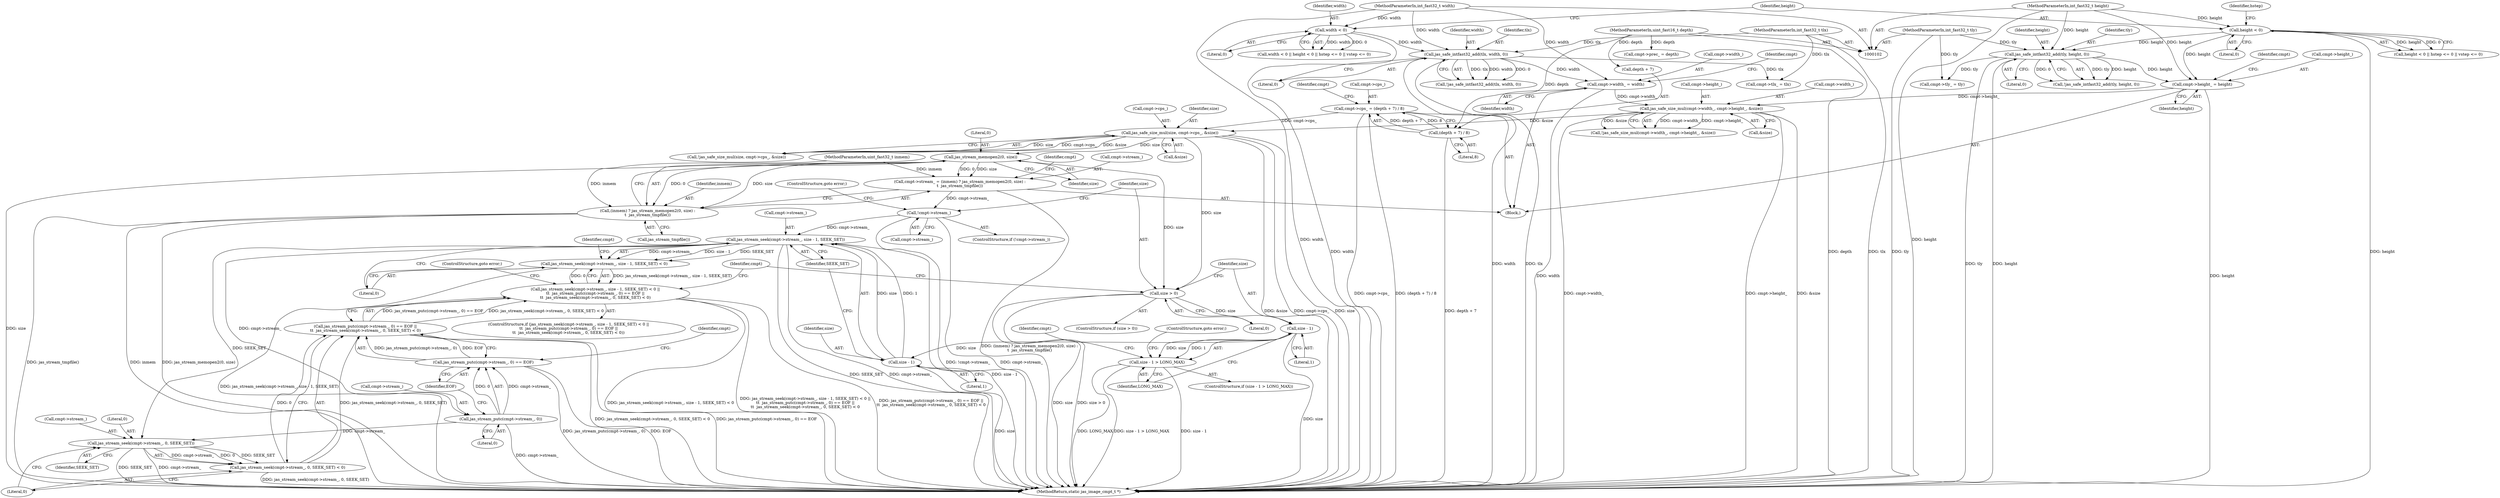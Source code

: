 digraph "1_jasper_d42b2388f7f8e0332c846675133acea151fc557a_11@API" {
"1000246" [label="(Call,jas_stream_memopen2(0, size))"];
"1000231" [label="(Call,jas_safe_size_mul(size, cmpt->cps_, &size))"];
"1000209" [label="(Call,cmpt->cps_ = (depth + 7) / 8)"];
"1000213" [label="(Call,(depth + 7) / 8)"];
"1000109" [label="(MethodParameterIn,uint_fast16_t depth)"];
"1000221" [label="(Call,jas_safe_size_mul(cmpt->width_, cmpt->height_, &size))"];
"1000184" [label="(Call,cmpt->width_ = width)"];
"1000139" [label="(Call,jas_safe_intfast32_add(tlx, width, 0))"];
"1000103" [label="(MethodParameterIn,int_fast32_t tlx)"];
"1000120" [label="(Call,width < 0)"];
"1000107" [label="(MethodParameterIn,int_fast32_t width)"];
"1000189" [label="(Call,cmpt->height_ = height)"];
"1000124" [label="(Call,height < 0)"];
"1000108" [label="(MethodParameterIn,int_fast32_t height)"];
"1000144" [label="(Call,jas_safe_intfast32_add(tly, height, 0))"];
"1000104" [label="(MethodParameterIn,int_fast32_t tly)"];
"1000240" [label="(Call,cmpt->stream_ = (inmem) ? jas_stream_memopen2(0, size) :\n\t  jas_stream_tmpfile())"];
"1000251" [label="(Call,!cmpt->stream_)"];
"1000273" [label="(Call,jas_stream_seek(cmpt->stream_, size - 1, SEEK_SET))"];
"1000272" [label="(Call,jas_stream_seek(cmpt->stream_, size - 1, SEEK_SET) < 0)"];
"1000271" [label="(Call,jas_stream_seek(cmpt->stream_, size - 1, SEEK_SET) < 0 ||\n\t\t  jas_stream_putc(cmpt->stream_, 0) == EOF ||\n\t\t  jas_stream_seek(cmpt->stream_, 0, SEEK_SET) < 0)"];
"1000284" [label="(Call,jas_stream_putc(cmpt->stream_, 0))"];
"1000283" [label="(Call,jas_stream_putc(cmpt->stream_, 0) == EOF)"];
"1000282" [label="(Call,jas_stream_putc(cmpt->stream_, 0) == EOF ||\n\t\t  jas_stream_seek(cmpt->stream_, 0, SEEK_SET) < 0)"];
"1000291" [label="(Call,jas_stream_seek(cmpt->stream_, 0, SEEK_SET))"];
"1000290" [label="(Call,jas_stream_seek(cmpt->stream_, 0, SEEK_SET) < 0)"];
"1000244" [label="(Call,(inmem) ? jas_stream_memopen2(0, size) :\n\t  jas_stream_tmpfile())"];
"1000258" [label="(Call,size > 0)"];
"1000264" [label="(Call,size - 1)"];
"1000263" [label="(Call,size - 1 > LONG_MAX)"];
"1000277" [label="(Call,size - 1)"];
"1000123" [label="(Call,height < 0 || hstep <= 0 || vstep <= 0)"];
"1000213" [label="(Call,(depth + 7) / 8)"];
"1000169" [label="(Call,cmpt->tly_ = tly)"];
"1000223" [label="(Identifier,cmpt)"];
"1000141" [label="(Identifier,width)"];
"1000143" [label="(Call,!jas_safe_intfast32_add(tly, height, 0))"];
"1000296" [label="(Identifier,SEEK_SET)"];
"1000191" [label="(Identifier,cmpt)"];
"1000140" [label="(Identifier,tlx)"];
"1000220" [label="(Call,!jas_safe_size_mul(cmpt->width_, cmpt->height_, &size))"];
"1000272" [label="(Call,jas_stream_seek(cmpt->stream_, size - 1, SEEK_SET) < 0)"];
"1000244" [label="(Call,(inmem) ? jas_stream_memopen2(0, size) :\n\t  jas_stream_tmpfile())"];
"1000196" [label="(Identifier,cmpt)"];
"1000230" [label="(Call,!jas_safe_size_mul(size, cmpt->cps_, &size))"];
"1000185" [label="(Call,cmpt->width_)"];
"1000139" [label="(Call,jas_safe_intfast32_add(tlx, width, 0))"];
"1000147" [label="(Literal,0)"];
"1000144" [label="(Call,jas_safe_intfast32_add(tly, height, 0))"];
"1000273" [label="(Call,jas_stream_seek(cmpt->stream_, size - 1, SEEK_SET))"];
"1000263" [label="(Call,size - 1 > LONG_MAX)"];
"1000193" [label="(Identifier,height)"];
"1000129" [label="(Identifier,hstep)"];
"1000274" [label="(Call,cmpt->stream_)"];
"1000281" [label="(Literal,0)"];
"1000280" [label="(Identifier,SEEK_SET)"];
"1000288" [label="(Literal,0)"];
"1000275" [label="(Identifier,cmpt)"];
"1000221" [label="(Call,jas_safe_size_mul(cmpt->width_, cmpt->height_, &size))"];
"1000285" [label="(Call,cmpt->stream_)"];
"1000120" [label="(Call,width < 0)"];
"1000210" [label="(Call,cmpt->cps_)"];
"1000194" [label="(Call,cmpt->prec_ = depth)"];
"1000190" [label="(Call,cmpt->height_)"];
"1000231" [label="(Call,jas_safe_size_mul(size, cmpt->cps_, &size))"];
"1000217" [label="(Literal,8)"];
"1000247" [label="(Literal,0)"];
"1000259" [label="(Identifier,size)"];
"1000126" [label="(Literal,0)"];
"1000250" [label="(ControlStructure,if (!cmpt->stream_))"];
"1000271" [label="(Call,jas_stream_seek(cmpt->stream_, size - 1, SEEK_SET) < 0 ||\n\t\t  jas_stream_putc(cmpt->stream_, 0) == EOF ||\n\t\t  jas_stream_seek(cmpt->stream_, 0, SEEK_SET) < 0)"];
"1000299" [label="(ControlStructure,goto error;)"];
"1000265" [label="(Identifier,size)"];
"1000225" [label="(Call,cmpt->height_)"];
"1000292" [label="(Call,cmpt->stream_)"];
"1000119" [label="(Call,width < 0 || height < 0 || hstep <= 0 || vstep <= 0)"];
"1000248" [label="(Identifier,size)"];
"1000241" [label="(Call,cmpt->stream_)"];
"1000236" [label="(Call,&size)"];
"1000107" [label="(MethodParameterIn,int_fast32_t width)"];
"1000108" [label="(MethodParameterIn,int_fast32_t height)"];
"1000295" [label="(Literal,0)"];
"1000232" [label="(Identifier,size)"];
"1000270" [label="(ControlStructure,if (jas_stream_seek(cmpt->stream_, size - 1, SEEK_SET) < 0 ||\n\t\t  jas_stream_putc(cmpt->stream_, 0) == EOF ||\n\t\t  jas_stream_seek(cmpt->stream_, 0, SEEK_SET) < 0))"];
"1000138" [label="(Call,!jas_safe_intfast32_add(tlx, width, 0))"];
"1000266" [label="(Literal,1)"];
"1000267" [label="(Identifier,LONG_MAX)"];
"1000145" [label="(Identifier,tly)"];
"1000269" [label="(ControlStructure,goto error;)"];
"1000233" [label="(Call,cmpt->cps_)"];
"1000103" [label="(MethodParameterIn,int_fast32_t tlx)"];
"1000189" [label="(Call,cmpt->height_ = height)"];
"1000262" [label="(ControlStructure,if (size - 1 > LONG_MAX))"];
"1000257" [label="(ControlStructure,if (size > 0))"];
"1000240" [label="(Call,cmpt->stream_ = (inmem) ? jas_stream_memopen2(0, size) :\n\t  jas_stream_tmpfile())"];
"1000209" [label="(Call,cmpt->cps_ = (depth + 7) / 8)"];
"1000109" [label="(MethodParameterIn,uint_fast16_t depth)"];
"1000122" [label="(Literal,0)"];
"1000246" [label="(Call,jas_stream_memopen2(0, size))"];
"1000253" [label="(Identifier,cmpt)"];
"1000290" [label="(Call,jas_stream_seek(cmpt->stream_, 0, SEEK_SET) < 0)"];
"1000277" [label="(Call,size - 1)"];
"1000164" [label="(Call,cmpt->tlx_ = tlx)"];
"1000264" [label="(Call,size - 1)"];
"1000297" [label="(Literal,0)"];
"1000112" [label="(Block,)"];
"1000146" [label="(Identifier,height)"];
"1000249" [label="(Call,jas_stream_tmpfile())"];
"1000289" [label="(Identifier,EOF)"];
"1000284" [label="(Call,jas_stream_putc(cmpt->stream_, 0))"];
"1000310" [label="(MethodReturn,static jas_image_cmpt_t *)"];
"1000256" [label="(ControlStructure,goto error;)"];
"1000104" [label="(MethodParameterIn,int_fast32_t tly)"];
"1000111" [label="(MethodParameterIn,uint_fast32_t inmem)"];
"1000301" [label="(Identifier,cmpt)"];
"1000283" [label="(Call,jas_stream_putc(cmpt->stream_, 0) == EOF)"];
"1000251" [label="(Call,!cmpt->stream_)"];
"1000214" [label="(Call,depth + 7)"];
"1000125" [label="(Identifier,height)"];
"1000121" [label="(Identifier,width)"];
"1000279" [label="(Literal,1)"];
"1000188" [label="(Identifier,width)"];
"1000222" [label="(Call,cmpt->width_)"];
"1000278" [label="(Identifier,size)"];
"1000282" [label="(Call,jas_stream_putc(cmpt->stream_, 0) == EOF ||\n\t\t  jas_stream_seek(cmpt->stream_, 0, SEEK_SET) < 0)"];
"1000228" [label="(Call,&size)"];
"1000258" [label="(Call,size > 0)"];
"1000286" [label="(Identifier,cmpt)"];
"1000252" [label="(Call,cmpt->stream_)"];
"1000291" [label="(Call,jas_stream_seek(cmpt->stream_, 0, SEEK_SET))"];
"1000293" [label="(Identifier,cmpt)"];
"1000245" [label="(Identifier,inmem)"];
"1000142" [label="(Literal,0)"];
"1000260" [label="(Literal,0)"];
"1000124" [label="(Call,height < 0)"];
"1000184" [label="(Call,cmpt->width_ = width)"];
"1000246" -> "1000244"  [label="AST: "];
"1000246" -> "1000248"  [label="CFG: "];
"1000247" -> "1000246"  [label="AST: "];
"1000248" -> "1000246"  [label="AST: "];
"1000244" -> "1000246"  [label="CFG: "];
"1000246" -> "1000310"  [label="DDG: size"];
"1000246" -> "1000240"  [label="DDG: 0"];
"1000246" -> "1000240"  [label="DDG: size"];
"1000246" -> "1000244"  [label="DDG: 0"];
"1000246" -> "1000244"  [label="DDG: size"];
"1000231" -> "1000246"  [label="DDG: size"];
"1000246" -> "1000258"  [label="DDG: size"];
"1000231" -> "1000230"  [label="AST: "];
"1000231" -> "1000236"  [label="CFG: "];
"1000232" -> "1000231"  [label="AST: "];
"1000233" -> "1000231"  [label="AST: "];
"1000236" -> "1000231"  [label="AST: "];
"1000230" -> "1000231"  [label="CFG: "];
"1000231" -> "1000310"  [label="DDG: &size"];
"1000231" -> "1000310"  [label="DDG: cmpt->cps_"];
"1000231" -> "1000310"  [label="DDG: size"];
"1000231" -> "1000230"  [label="DDG: size"];
"1000231" -> "1000230"  [label="DDG: cmpt->cps_"];
"1000231" -> "1000230"  [label="DDG: &size"];
"1000209" -> "1000231"  [label="DDG: cmpt->cps_"];
"1000221" -> "1000231"  [label="DDG: &size"];
"1000231" -> "1000258"  [label="DDG: size"];
"1000209" -> "1000112"  [label="AST: "];
"1000209" -> "1000213"  [label="CFG: "];
"1000210" -> "1000209"  [label="AST: "];
"1000213" -> "1000209"  [label="AST: "];
"1000223" -> "1000209"  [label="CFG: "];
"1000209" -> "1000310"  [label="DDG: cmpt->cps_"];
"1000209" -> "1000310"  [label="DDG: (depth + 7) / 8"];
"1000213" -> "1000209"  [label="DDG: depth + 7"];
"1000213" -> "1000209"  [label="DDG: 8"];
"1000213" -> "1000217"  [label="CFG: "];
"1000214" -> "1000213"  [label="AST: "];
"1000217" -> "1000213"  [label="AST: "];
"1000213" -> "1000310"  [label="DDG: depth + 7"];
"1000109" -> "1000213"  [label="DDG: depth"];
"1000109" -> "1000102"  [label="AST: "];
"1000109" -> "1000310"  [label="DDG: depth"];
"1000109" -> "1000194"  [label="DDG: depth"];
"1000109" -> "1000214"  [label="DDG: depth"];
"1000221" -> "1000220"  [label="AST: "];
"1000221" -> "1000228"  [label="CFG: "];
"1000222" -> "1000221"  [label="AST: "];
"1000225" -> "1000221"  [label="AST: "];
"1000228" -> "1000221"  [label="AST: "];
"1000220" -> "1000221"  [label="CFG: "];
"1000221" -> "1000310"  [label="DDG: cmpt->height_"];
"1000221" -> "1000310"  [label="DDG: &size"];
"1000221" -> "1000310"  [label="DDG: cmpt->width_"];
"1000221" -> "1000220"  [label="DDG: cmpt->width_"];
"1000221" -> "1000220"  [label="DDG: cmpt->height_"];
"1000221" -> "1000220"  [label="DDG: &size"];
"1000184" -> "1000221"  [label="DDG: cmpt->width_"];
"1000189" -> "1000221"  [label="DDG: cmpt->height_"];
"1000184" -> "1000112"  [label="AST: "];
"1000184" -> "1000188"  [label="CFG: "];
"1000185" -> "1000184"  [label="AST: "];
"1000188" -> "1000184"  [label="AST: "];
"1000191" -> "1000184"  [label="CFG: "];
"1000184" -> "1000310"  [label="DDG: width"];
"1000139" -> "1000184"  [label="DDG: width"];
"1000107" -> "1000184"  [label="DDG: width"];
"1000139" -> "1000138"  [label="AST: "];
"1000139" -> "1000142"  [label="CFG: "];
"1000140" -> "1000139"  [label="AST: "];
"1000141" -> "1000139"  [label="AST: "];
"1000142" -> "1000139"  [label="AST: "];
"1000138" -> "1000139"  [label="CFG: "];
"1000139" -> "1000310"  [label="DDG: width"];
"1000139" -> "1000310"  [label="DDG: tlx"];
"1000139" -> "1000138"  [label="DDG: tlx"];
"1000139" -> "1000138"  [label="DDG: width"];
"1000139" -> "1000138"  [label="DDG: 0"];
"1000103" -> "1000139"  [label="DDG: tlx"];
"1000120" -> "1000139"  [label="DDG: width"];
"1000107" -> "1000139"  [label="DDG: width"];
"1000139" -> "1000164"  [label="DDG: tlx"];
"1000103" -> "1000102"  [label="AST: "];
"1000103" -> "1000310"  [label="DDG: tlx"];
"1000103" -> "1000164"  [label="DDG: tlx"];
"1000120" -> "1000119"  [label="AST: "];
"1000120" -> "1000122"  [label="CFG: "];
"1000121" -> "1000120"  [label="AST: "];
"1000122" -> "1000120"  [label="AST: "];
"1000125" -> "1000120"  [label="CFG: "];
"1000119" -> "1000120"  [label="CFG: "];
"1000120" -> "1000310"  [label="DDG: width"];
"1000120" -> "1000119"  [label="DDG: width"];
"1000120" -> "1000119"  [label="DDG: 0"];
"1000107" -> "1000120"  [label="DDG: width"];
"1000107" -> "1000102"  [label="AST: "];
"1000107" -> "1000310"  [label="DDG: width"];
"1000189" -> "1000112"  [label="AST: "];
"1000189" -> "1000193"  [label="CFG: "];
"1000190" -> "1000189"  [label="AST: "];
"1000193" -> "1000189"  [label="AST: "];
"1000196" -> "1000189"  [label="CFG: "];
"1000189" -> "1000310"  [label="DDG: height"];
"1000124" -> "1000189"  [label="DDG: height"];
"1000144" -> "1000189"  [label="DDG: height"];
"1000108" -> "1000189"  [label="DDG: height"];
"1000124" -> "1000123"  [label="AST: "];
"1000124" -> "1000126"  [label="CFG: "];
"1000125" -> "1000124"  [label="AST: "];
"1000126" -> "1000124"  [label="AST: "];
"1000129" -> "1000124"  [label="CFG: "];
"1000123" -> "1000124"  [label="CFG: "];
"1000124" -> "1000310"  [label="DDG: height"];
"1000124" -> "1000123"  [label="DDG: height"];
"1000124" -> "1000123"  [label="DDG: 0"];
"1000108" -> "1000124"  [label="DDG: height"];
"1000124" -> "1000144"  [label="DDG: height"];
"1000108" -> "1000102"  [label="AST: "];
"1000108" -> "1000310"  [label="DDG: height"];
"1000108" -> "1000144"  [label="DDG: height"];
"1000144" -> "1000143"  [label="AST: "];
"1000144" -> "1000147"  [label="CFG: "];
"1000145" -> "1000144"  [label="AST: "];
"1000146" -> "1000144"  [label="AST: "];
"1000147" -> "1000144"  [label="AST: "];
"1000143" -> "1000144"  [label="CFG: "];
"1000144" -> "1000310"  [label="DDG: tly"];
"1000144" -> "1000310"  [label="DDG: height"];
"1000144" -> "1000143"  [label="DDG: tly"];
"1000144" -> "1000143"  [label="DDG: height"];
"1000144" -> "1000143"  [label="DDG: 0"];
"1000104" -> "1000144"  [label="DDG: tly"];
"1000144" -> "1000169"  [label="DDG: tly"];
"1000104" -> "1000102"  [label="AST: "];
"1000104" -> "1000310"  [label="DDG: tly"];
"1000104" -> "1000169"  [label="DDG: tly"];
"1000240" -> "1000112"  [label="AST: "];
"1000240" -> "1000244"  [label="CFG: "];
"1000241" -> "1000240"  [label="AST: "];
"1000244" -> "1000240"  [label="AST: "];
"1000253" -> "1000240"  [label="CFG: "];
"1000240" -> "1000310"  [label="DDG: (inmem) ? jas_stream_memopen2(0, size) :\n\t  jas_stream_tmpfile()"];
"1000111" -> "1000240"  [label="DDG: inmem"];
"1000240" -> "1000251"  [label="DDG: cmpt->stream_"];
"1000251" -> "1000250"  [label="AST: "];
"1000251" -> "1000252"  [label="CFG: "];
"1000252" -> "1000251"  [label="AST: "];
"1000256" -> "1000251"  [label="CFG: "];
"1000259" -> "1000251"  [label="CFG: "];
"1000251" -> "1000310"  [label="DDG: !cmpt->stream_"];
"1000251" -> "1000310"  [label="DDG: cmpt->stream_"];
"1000251" -> "1000273"  [label="DDG: cmpt->stream_"];
"1000273" -> "1000272"  [label="AST: "];
"1000273" -> "1000280"  [label="CFG: "];
"1000274" -> "1000273"  [label="AST: "];
"1000277" -> "1000273"  [label="AST: "];
"1000280" -> "1000273"  [label="AST: "];
"1000281" -> "1000273"  [label="CFG: "];
"1000273" -> "1000310"  [label="DDG: SEEK_SET"];
"1000273" -> "1000310"  [label="DDG: cmpt->stream_"];
"1000273" -> "1000310"  [label="DDG: size - 1"];
"1000273" -> "1000272"  [label="DDG: cmpt->stream_"];
"1000273" -> "1000272"  [label="DDG: size - 1"];
"1000273" -> "1000272"  [label="DDG: SEEK_SET"];
"1000277" -> "1000273"  [label="DDG: size"];
"1000277" -> "1000273"  [label="DDG: 1"];
"1000273" -> "1000284"  [label="DDG: cmpt->stream_"];
"1000273" -> "1000291"  [label="DDG: SEEK_SET"];
"1000272" -> "1000271"  [label="AST: "];
"1000272" -> "1000281"  [label="CFG: "];
"1000281" -> "1000272"  [label="AST: "];
"1000286" -> "1000272"  [label="CFG: "];
"1000271" -> "1000272"  [label="CFG: "];
"1000272" -> "1000310"  [label="DDG: jas_stream_seek(cmpt->stream_, size - 1, SEEK_SET)"];
"1000272" -> "1000271"  [label="DDG: jas_stream_seek(cmpt->stream_, size - 1, SEEK_SET)"];
"1000272" -> "1000271"  [label="DDG: 0"];
"1000271" -> "1000270"  [label="AST: "];
"1000271" -> "1000282"  [label="CFG: "];
"1000282" -> "1000271"  [label="AST: "];
"1000299" -> "1000271"  [label="CFG: "];
"1000301" -> "1000271"  [label="CFG: "];
"1000271" -> "1000310"  [label="DDG: jas_stream_putc(cmpt->stream_, 0) == EOF ||\n\t\t  jas_stream_seek(cmpt->stream_, 0, SEEK_SET) < 0"];
"1000271" -> "1000310"  [label="DDG: jas_stream_seek(cmpt->stream_, size - 1, SEEK_SET) < 0"];
"1000271" -> "1000310"  [label="DDG: jas_stream_seek(cmpt->stream_, size - 1, SEEK_SET) < 0 ||\n\t\t  jas_stream_putc(cmpt->stream_, 0) == EOF ||\n\t\t  jas_stream_seek(cmpt->stream_, 0, SEEK_SET) < 0"];
"1000282" -> "1000271"  [label="DDG: jas_stream_putc(cmpt->stream_, 0) == EOF"];
"1000282" -> "1000271"  [label="DDG: jas_stream_seek(cmpt->stream_, 0, SEEK_SET) < 0"];
"1000284" -> "1000283"  [label="AST: "];
"1000284" -> "1000288"  [label="CFG: "];
"1000285" -> "1000284"  [label="AST: "];
"1000288" -> "1000284"  [label="AST: "];
"1000289" -> "1000284"  [label="CFG: "];
"1000284" -> "1000310"  [label="DDG: cmpt->stream_"];
"1000284" -> "1000283"  [label="DDG: cmpt->stream_"];
"1000284" -> "1000283"  [label="DDG: 0"];
"1000284" -> "1000291"  [label="DDG: cmpt->stream_"];
"1000283" -> "1000282"  [label="AST: "];
"1000283" -> "1000289"  [label="CFG: "];
"1000289" -> "1000283"  [label="AST: "];
"1000293" -> "1000283"  [label="CFG: "];
"1000282" -> "1000283"  [label="CFG: "];
"1000283" -> "1000310"  [label="DDG: jas_stream_putc(cmpt->stream_, 0)"];
"1000283" -> "1000310"  [label="DDG: EOF"];
"1000283" -> "1000282"  [label="DDG: jas_stream_putc(cmpt->stream_, 0)"];
"1000283" -> "1000282"  [label="DDG: EOF"];
"1000282" -> "1000290"  [label="CFG: "];
"1000290" -> "1000282"  [label="AST: "];
"1000282" -> "1000310"  [label="DDG: jas_stream_seek(cmpt->stream_, 0, SEEK_SET) < 0"];
"1000282" -> "1000310"  [label="DDG: jas_stream_putc(cmpt->stream_, 0) == EOF"];
"1000290" -> "1000282"  [label="DDG: jas_stream_seek(cmpt->stream_, 0, SEEK_SET)"];
"1000290" -> "1000282"  [label="DDG: 0"];
"1000291" -> "1000290"  [label="AST: "];
"1000291" -> "1000296"  [label="CFG: "];
"1000292" -> "1000291"  [label="AST: "];
"1000295" -> "1000291"  [label="AST: "];
"1000296" -> "1000291"  [label="AST: "];
"1000297" -> "1000291"  [label="CFG: "];
"1000291" -> "1000310"  [label="DDG: cmpt->stream_"];
"1000291" -> "1000310"  [label="DDG: SEEK_SET"];
"1000291" -> "1000290"  [label="DDG: cmpt->stream_"];
"1000291" -> "1000290"  [label="DDG: 0"];
"1000291" -> "1000290"  [label="DDG: SEEK_SET"];
"1000290" -> "1000297"  [label="CFG: "];
"1000297" -> "1000290"  [label="AST: "];
"1000290" -> "1000310"  [label="DDG: jas_stream_seek(cmpt->stream_, 0, SEEK_SET)"];
"1000244" -> "1000249"  [label="CFG: "];
"1000245" -> "1000244"  [label="AST: "];
"1000249" -> "1000244"  [label="AST: "];
"1000244" -> "1000310"  [label="DDG: inmem"];
"1000244" -> "1000310"  [label="DDG: jas_stream_memopen2(0, size)"];
"1000244" -> "1000310"  [label="DDG: jas_stream_tmpfile()"];
"1000111" -> "1000244"  [label="DDG: inmem"];
"1000258" -> "1000257"  [label="AST: "];
"1000258" -> "1000260"  [label="CFG: "];
"1000259" -> "1000258"  [label="AST: "];
"1000260" -> "1000258"  [label="AST: "];
"1000265" -> "1000258"  [label="CFG: "];
"1000301" -> "1000258"  [label="CFG: "];
"1000258" -> "1000310"  [label="DDG: size"];
"1000258" -> "1000310"  [label="DDG: size > 0"];
"1000258" -> "1000264"  [label="DDG: size"];
"1000264" -> "1000263"  [label="AST: "];
"1000264" -> "1000266"  [label="CFG: "];
"1000265" -> "1000264"  [label="AST: "];
"1000266" -> "1000264"  [label="AST: "];
"1000267" -> "1000264"  [label="CFG: "];
"1000264" -> "1000310"  [label="DDG: size"];
"1000264" -> "1000263"  [label="DDG: size"];
"1000264" -> "1000263"  [label="DDG: 1"];
"1000264" -> "1000277"  [label="DDG: size"];
"1000263" -> "1000262"  [label="AST: "];
"1000263" -> "1000267"  [label="CFG: "];
"1000267" -> "1000263"  [label="AST: "];
"1000269" -> "1000263"  [label="CFG: "];
"1000275" -> "1000263"  [label="CFG: "];
"1000263" -> "1000310"  [label="DDG: LONG_MAX"];
"1000263" -> "1000310"  [label="DDG: size - 1 > LONG_MAX"];
"1000263" -> "1000310"  [label="DDG: size - 1"];
"1000277" -> "1000279"  [label="CFG: "];
"1000278" -> "1000277"  [label="AST: "];
"1000279" -> "1000277"  [label="AST: "];
"1000280" -> "1000277"  [label="CFG: "];
"1000277" -> "1000310"  [label="DDG: size"];
}
